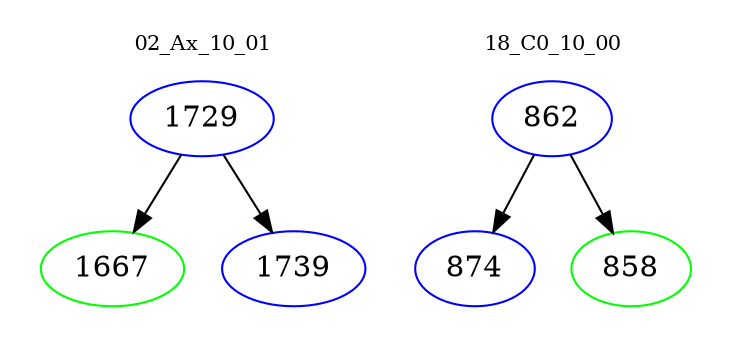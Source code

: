 digraph{
subgraph cluster_0 {
color = white
label = "02_Ax_10_01";
fontsize=10;
T0_1729 [label="1729", color="blue"]
T0_1729 -> T0_1667 [color="black"]
T0_1667 [label="1667", color="green"]
T0_1729 -> T0_1739 [color="black"]
T0_1739 [label="1739", color="blue"]
}
subgraph cluster_1 {
color = white
label = "18_C0_10_00";
fontsize=10;
T1_862 [label="862", color="blue"]
T1_862 -> T1_874 [color="black"]
T1_874 [label="874", color="blue"]
T1_862 -> T1_858 [color="black"]
T1_858 [label="858", color="green"]
}
}
